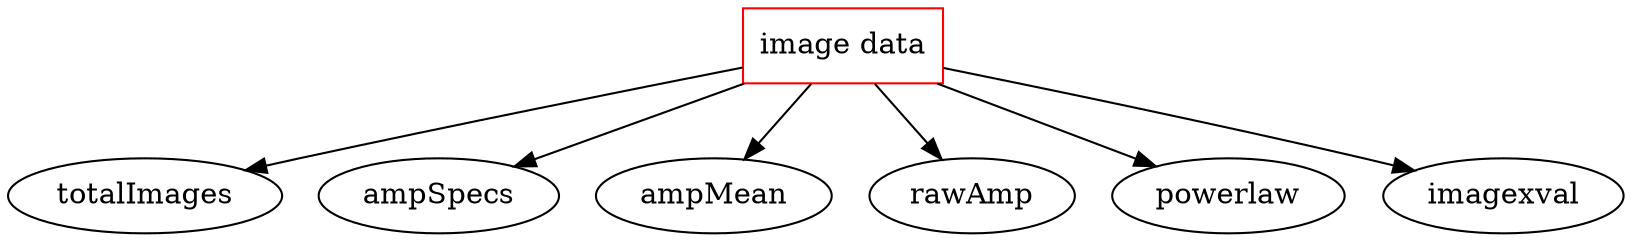 digraph im {

	imageData -> totalImages;
	imageData -> ampSpecs;
	imageData -> ampMean;
	imageData -> rawAmp;
	imageData -> powerlaw;
	imageData -> imagexval;

	imageData [label="image data", shape=box, color=red];


}